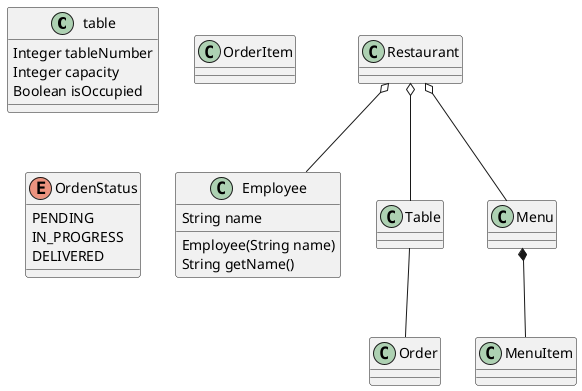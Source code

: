 @startuml Module2Project
    class table{
        Integer tableNumber
        Integer capacity
        Boolean isOccupied 
    }
    class MenuItem{

    }

    class OrderItem{

    }

    enum OrdenStatus{
        PENDING
        IN_PROGRESS
        DELIVERED
    }

    class Employee{
        String name

        Employee(String name)
        String getName()
    }

    Restaurant o-- Table
    Restaurant o-- Employee
    Restaurant o-- Menu
    Table -- Order
    Menu *-- MenuItem
@enduml